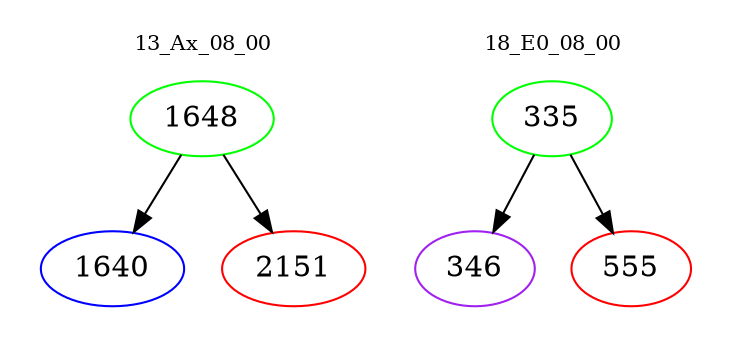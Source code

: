 digraph{
subgraph cluster_0 {
color = white
label = "13_Ax_08_00";
fontsize=10;
T0_1648 [label="1648", color="green"]
T0_1648 -> T0_1640 [color="black"]
T0_1640 [label="1640", color="blue"]
T0_1648 -> T0_2151 [color="black"]
T0_2151 [label="2151", color="red"]
}
subgraph cluster_1 {
color = white
label = "18_E0_08_00";
fontsize=10;
T1_335 [label="335", color="green"]
T1_335 -> T1_346 [color="black"]
T1_346 [label="346", color="purple"]
T1_335 -> T1_555 [color="black"]
T1_555 [label="555", color="red"]
}
}

